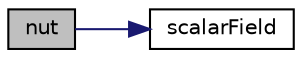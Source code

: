 digraph "nut"
{
  bgcolor="transparent";
  edge [fontname="Helvetica",fontsize="10",labelfontname="Helvetica",labelfontsize="10"];
  node [fontname="Helvetica",fontsize="10",shape=record];
  rankdir="LR";
  Node645 [label="nut",height=0.2,width=0.4,color="black", fillcolor="grey75", style="filled", fontcolor="black"];
  Node645 -> Node646 [color="midnightblue",fontsize="10",style="solid",fontname="Helvetica"];
  Node646 [label="scalarField",height=0.2,width=0.4,color="black",URL="$a19442.html#afcd8855c276a98ae9604b35c8fb5b81e"];
}

